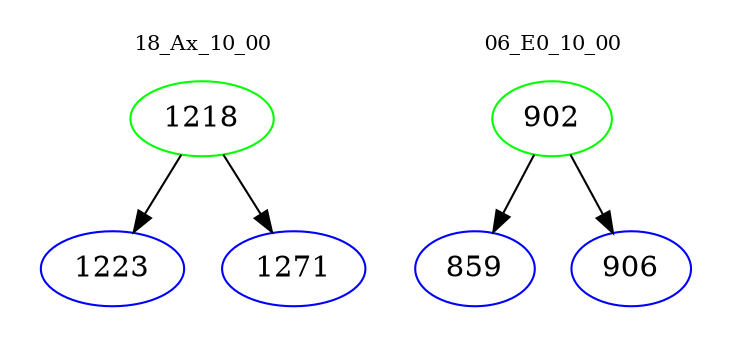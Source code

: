 digraph{
subgraph cluster_0 {
color = white
label = "18_Ax_10_00";
fontsize=10;
T0_1218 [label="1218", color="green"]
T0_1218 -> T0_1223 [color="black"]
T0_1223 [label="1223", color="blue"]
T0_1218 -> T0_1271 [color="black"]
T0_1271 [label="1271", color="blue"]
}
subgraph cluster_1 {
color = white
label = "06_E0_10_00";
fontsize=10;
T1_902 [label="902", color="green"]
T1_902 -> T1_859 [color="black"]
T1_859 [label="859", color="blue"]
T1_902 -> T1_906 [color="black"]
T1_906 [label="906", color="blue"]
}
}
